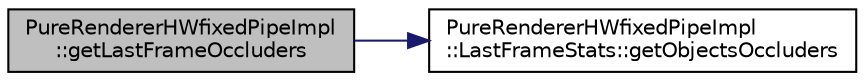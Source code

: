 digraph "PureRendererHWfixedPipeImpl::getLastFrameOccluders"
{
 // LATEX_PDF_SIZE
  edge [fontname="Helvetica",fontsize="10",labelfontname="Helvetica",labelfontsize="10"];
  node [fontname="Helvetica",fontsize="10",shape=record];
  rankdir="LR";
  Node1 [label="PureRendererHWfixedPipeImpl\l::getLastFrameOccluders",height=0.2,width=0.4,color="black", fillcolor="grey75", style="filled", fontcolor="black",tooltip="Returns number of objects that were occluders in last frame."];
  Node1 -> Node2 [color="midnightblue",fontsize="10",style="solid",fontname="Helvetica"];
  Node2 [label="PureRendererHWfixedPipeImpl\l::LastFrameStats::getObjectsOccluders",height=0.2,width=0.4,color="black", fillcolor="white", style="filled",URL="$class_pure_renderer_h_wfixed_pipe_impl_1_1_last_frame_stats.html#a772684b0f52db31bd46dd1a7ab9456d1",tooltip=" "];
}
